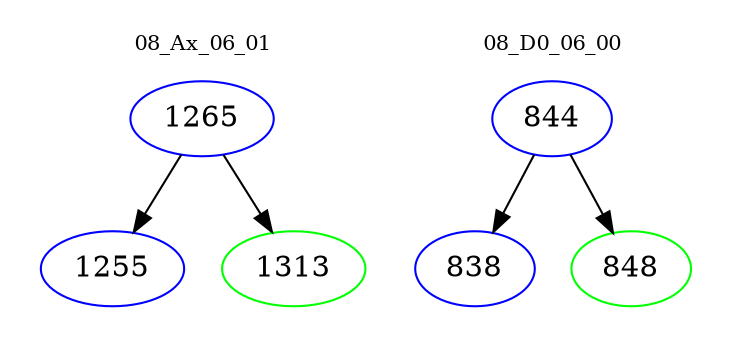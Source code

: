 digraph{
subgraph cluster_0 {
color = white
label = "08_Ax_06_01";
fontsize=10;
T0_1265 [label="1265", color="blue"]
T0_1265 -> T0_1255 [color="black"]
T0_1255 [label="1255", color="blue"]
T0_1265 -> T0_1313 [color="black"]
T0_1313 [label="1313", color="green"]
}
subgraph cluster_1 {
color = white
label = "08_D0_06_00";
fontsize=10;
T1_844 [label="844", color="blue"]
T1_844 -> T1_838 [color="black"]
T1_838 [label="838", color="blue"]
T1_844 -> T1_848 [color="black"]
T1_848 [label="848", color="green"]
}
}
